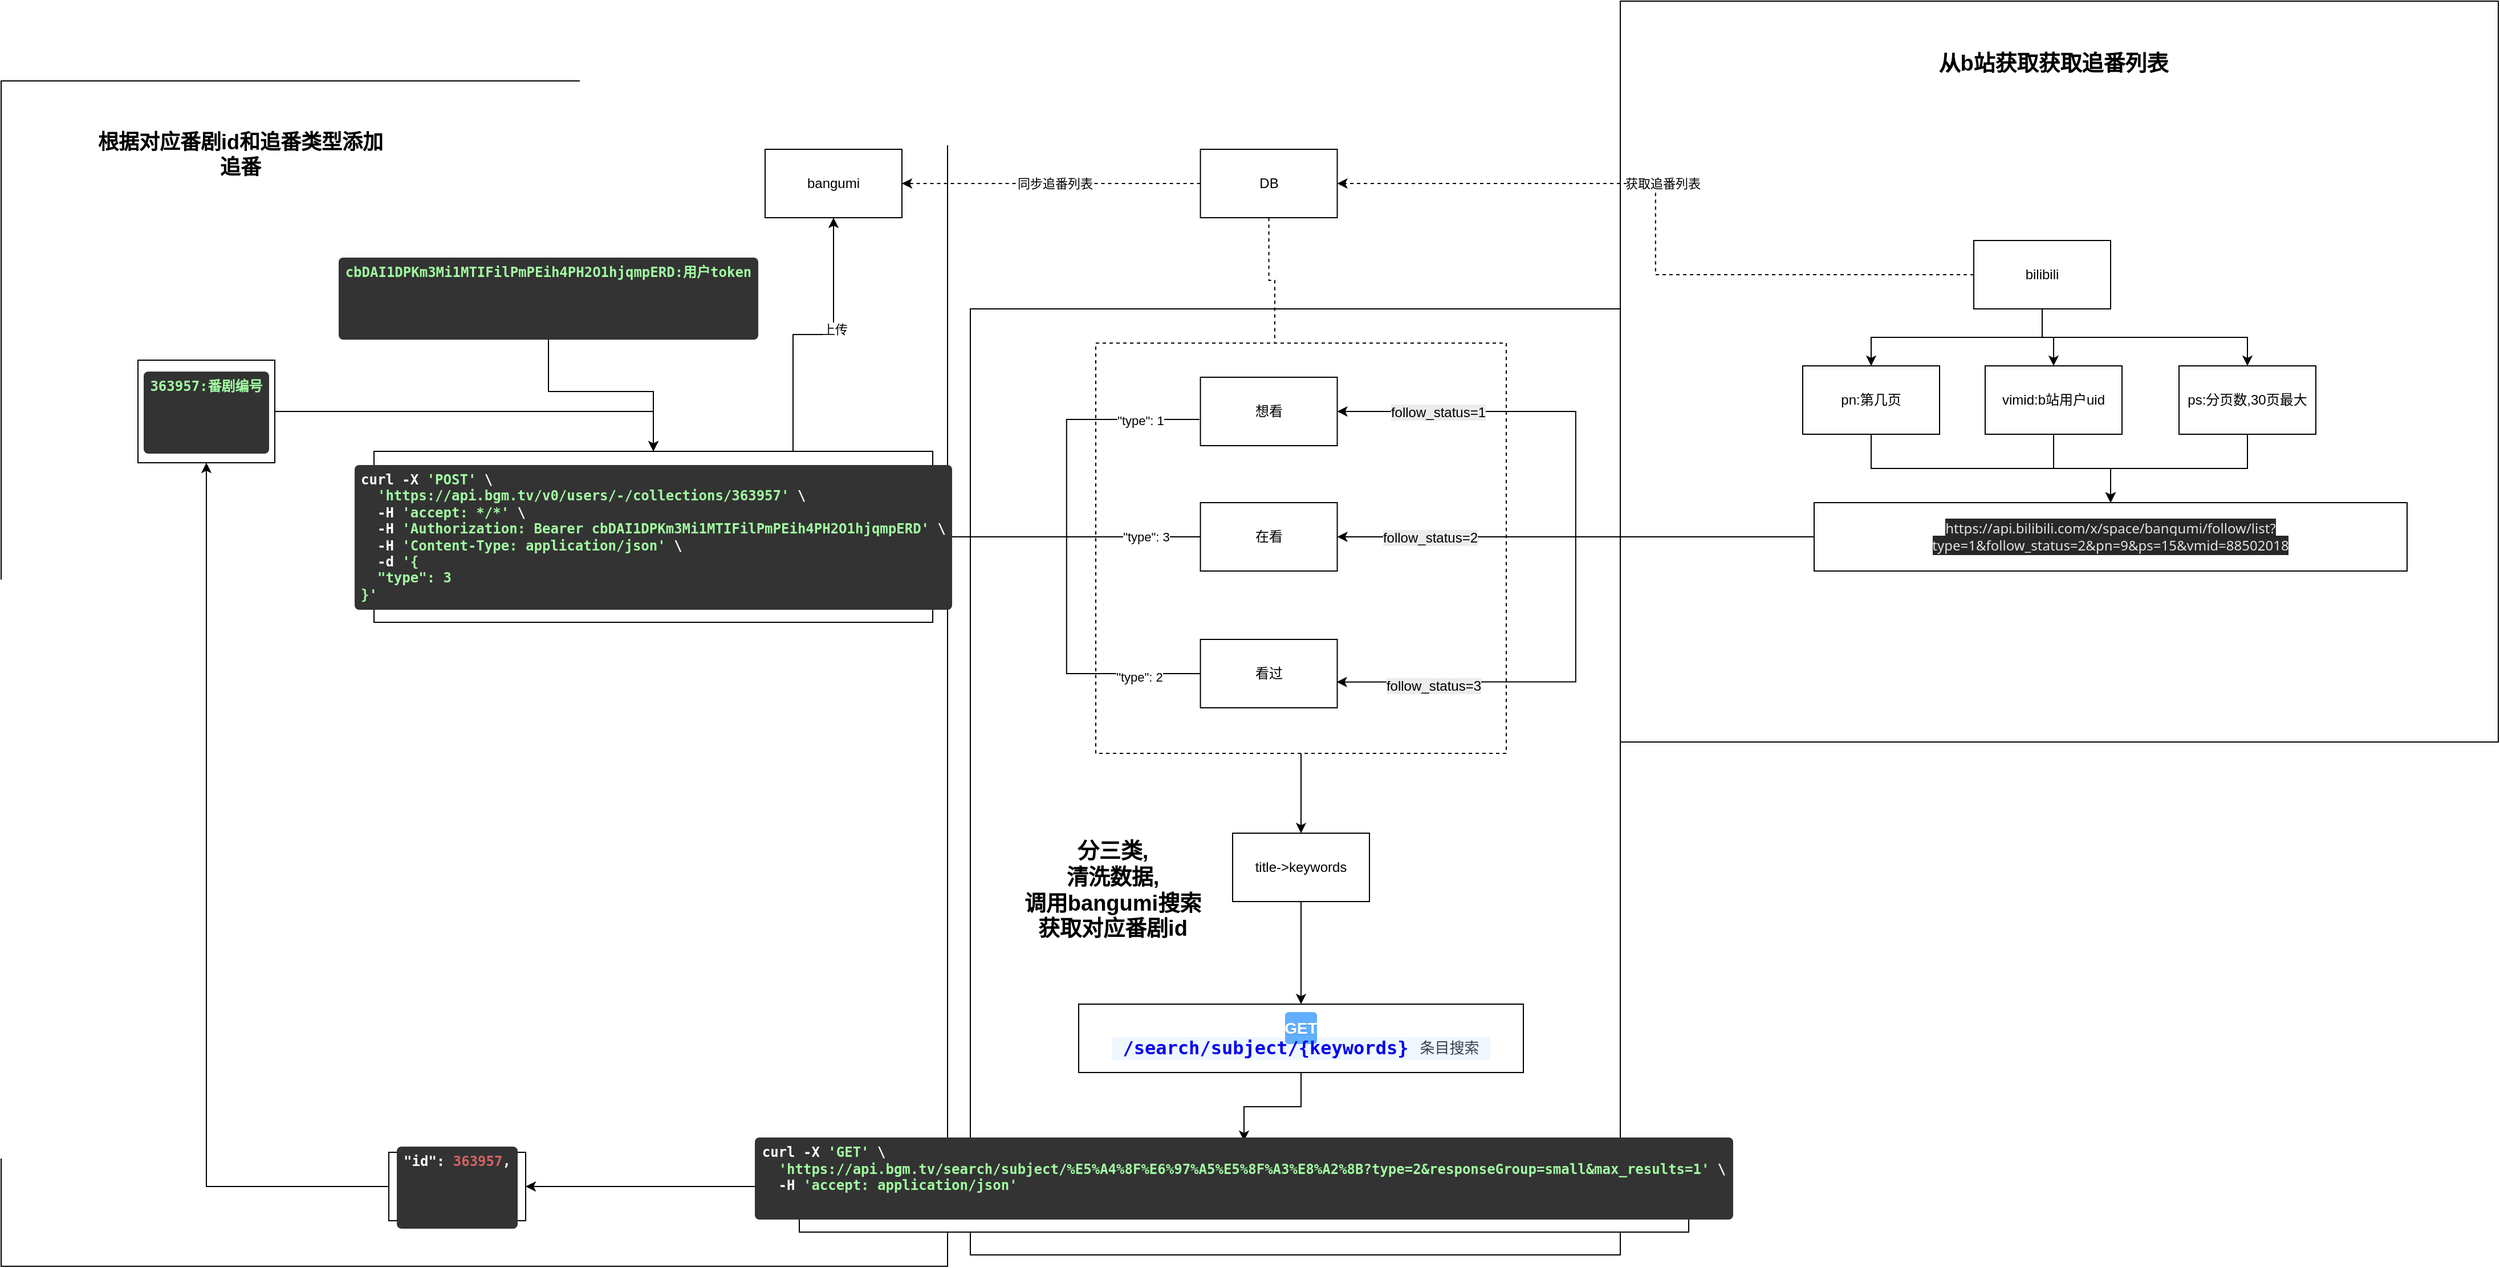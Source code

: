 <mxfile version="26.2.2">
  <diagram name="第 1 页" id="v8bQKyI1VtjSdaGTc1_a">
    <mxGraphModel dx="2330" dy="885" grid="1" gridSize="10" guides="1" tooltips="1" connect="1" arrows="1" fold="1" page="1" pageScale="1" pageWidth="827" pageHeight="1169" math="0" shadow="0">
      <root>
        <mxCell id="0" />
        <mxCell id="1" parent="0" />
        <mxCell id="V5U1fzhD4SJ5RaSjRA71-89" value="&lt;b&gt;&lt;font style=&quot;font-size: 19px;&quot;&gt;分三类,&lt;/font&gt;&lt;/b&gt;&lt;div&gt;&lt;b&gt;&lt;font style=&quot;font-size: 19px;&quot;&gt;清洗数据,&lt;/font&gt;&lt;/b&gt;&lt;div&gt;&lt;b&gt;&lt;font style=&quot;font-size: 19px;&quot;&gt;调用bangumi搜索&lt;/font&gt;&lt;/b&gt;&lt;/div&gt;&lt;div&gt;&lt;b&gt;&lt;font style=&quot;font-size: 19px;&quot;&gt;获取对应番剧id&lt;/font&gt;&lt;/b&gt;&lt;/div&gt;&lt;/div&gt;" style="text;html=1;align=center;verticalAlign=middle;whiteSpace=wrap;rounded=0;movable=1;resizable=1;rotatable=1;deletable=1;editable=1;locked=0;connectable=1;" vertex="1" parent="1">
          <mxGeometry x="120" y="750" width="230" height="160" as="geometry" />
        </mxCell>
        <mxCell id="V5U1fzhD4SJ5RaSjRA71-87" value="" style="rounded=0;whiteSpace=wrap;html=1;fillColor=none;movable=0;resizable=0;rotatable=0;deletable=0;editable=0;locked=1;connectable=0;" vertex="1" parent="1">
          <mxGeometry x="110" y="320" width="570" height="830" as="geometry" />
        </mxCell>
        <mxCell id="V5U1fzhD4SJ5RaSjRA71-91" value="&lt;font style=&quot;font-size: 18px;&quot;&gt;&lt;b style=&quot;&quot;&gt;根据对应番剧id和追番类型添加追番&lt;/b&gt;&lt;/font&gt;" style="text;html=1;align=center;verticalAlign=middle;whiteSpace=wrap;rounded=0;" vertex="1" parent="1">
          <mxGeometry x="-660" y="170" width="260" height="30" as="geometry" />
        </mxCell>
        <mxCell id="V5U1fzhD4SJ5RaSjRA71-90" value="" style="rounded=0;whiteSpace=wrap;html=1;fillColor=none;movable=0;resizable=0;rotatable=0;deletable=0;editable=0;locked=1;connectable=0;" vertex="1" parent="1">
          <mxGeometry x="-740" y="120" width="830" height="1040" as="geometry" />
        </mxCell>
        <mxCell id="V5U1fzhD4SJ5RaSjRA71-85" value="" style="rounded=0;whiteSpace=wrap;html=1;fillColor=none;movable=0;resizable=0;rotatable=0;deletable=0;editable=0;locked=1;connectable=0;" vertex="1" parent="1">
          <mxGeometry x="680" y="50" width="770" height="650" as="geometry" />
        </mxCell>
        <mxCell id="V5U1fzhD4SJ5RaSjRA71-1" value="bangumi" style="rounded=0;whiteSpace=wrap;html=1;" vertex="1" parent="1">
          <mxGeometry x="-70" y="180" width="120" height="60" as="geometry" />
        </mxCell>
        <mxCell id="V5U1fzhD4SJ5RaSjRA71-5" style="edgeStyle=orthogonalEdgeStyle;rounded=0;orthogonalLoop=1;jettySize=auto;html=1;exitX=0;exitY=0.5;exitDx=0;exitDy=0;entryX=1;entryY=0.5;entryDx=0;entryDy=0;dashed=1;" edge="1" parent="1" source="V5U1fzhD4SJ5RaSjRA71-2" target="V5U1fzhD4SJ5RaSjRA71-6">
          <mxGeometry relative="1" as="geometry">
            <mxPoint x="440" y="190" as="targetPoint" />
          </mxGeometry>
        </mxCell>
        <mxCell id="V5U1fzhD4SJ5RaSjRA71-7" value="获取追番列表" style="edgeLabel;html=1;align=center;verticalAlign=middle;resizable=0;points=[];" vertex="1" connectable="0" parent="V5U1fzhD4SJ5RaSjRA71-5">
          <mxGeometry x="0.127" y="-1" relative="1" as="geometry">
            <mxPoint x="6" y="1" as="offset" />
          </mxGeometry>
        </mxCell>
        <mxCell id="V5U1fzhD4SJ5RaSjRA71-35" style="edgeStyle=orthogonalEdgeStyle;rounded=0;orthogonalLoop=1;jettySize=auto;html=1;exitX=0.5;exitY=1;exitDx=0;exitDy=0;entryX=0.5;entryY=0;entryDx=0;entryDy=0;" edge="1" parent="1" source="V5U1fzhD4SJ5RaSjRA71-2" target="V5U1fzhD4SJ5RaSjRA71-34">
          <mxGeometry relative="1" as="geometry" />
        </mxCell>
        <mxCell id="V5U1fzhD4SJ5RaSjRA71-38" style="edgeStyle=orthogonalEdgeStyle;rounded=0;orthogonalLoop=1;jettySize=auto;html=1;exitX=0.5;exitY=1;exitDx=0;exitDy=0;" edge="1" parent="1" source="V5U1fzhD4SJ5RaSjRA71-2" target="V5U1fzhD4SJ5RaSjRA71-37">
          <mxGeometry relative="1" as="geometry" />
        </mxCell>
        <mxCell id="V5U1fzhD4SJ5RaSjRA71-48" style="edgeStyle=orthogonalEdgeStyle;rounded=0;orthogonalLoop=1;jettySize=auto;html=1;exitX=0.5;exitY=1;exitDx=0;exitDy=0;entryX=0.5;entryY=0;entryDx=0;entryDy=0;" edge="1" parent="1" source="V5U1fzhD4SJ5RaSjRA71-2" target="V5U1fzhD4SJ5RaSjRA71-47">
          <mxGeometry relative="1" as="geometry" />
        </mxCell>
        <mxCell id="V5U1fzhD4SJ5RaSjRA71-2" value="bilibili" style="rounded=0;whiteSpace=wrap;html=1;" vertex="1" parent="1">
          <mxGeometry x="990" y="260" width="120" height="60" as="geometry" />
        </mxCell>
        <mxCell id="V5U1fzhD4SJ5RaSjRA71-8" style="edgeStyle=orthogonalEdgeStyle;rounded=0;orthogonalLoop=1;jettySize=auto;html=1;exitX=0;exitY=0.5;exitDx=0;exitDy=0;entryX=1;entryY=0.5;entryDx=0;entryDy=0;dashed=1;" edge="1" parent="1" source="V5U1fzhD4SJ5RaSjRA71-6" target="V5U1fzhD4SJ5RaSjRA71-1">
          <mxGeometry relative="1" as="geometry" />
        </mxCell>
        <mxCell id="V5U1fzhD4SJ5RaSjRA71-9" value="同步追番列表" style="edgeLabel;html=1;align=center;verticalAlign=middle;resizable=0;points=[];" vertex="1" connectable="0" parent="V5U1fzhD4SJ5RaSjRA71-8">
          <mxGeometry x="-0.022" relative="1" as="geometry">
            <mxPoint as="offset" />
          </mxGeometry>
        </mxCell>
        <mxCell id="V5U1fzhD4SJ5RaSjRA71-6" value="DB" style="rounded=0;whiteSpace=wrap;html=1;" vertex="1" parent="1">
          <mxGeometry x="311.77" y="180" width="120" height="60" as="geometry" />
        </mxCell>
        <mxCell id="V5U1fzhD4SJ5RaSjRA71-17" style="edgeStyle=orthogonalEdgeStyle;rounded=0;orthogonalLoop=1;jettySize=auto;html=1;exitX=-0.008;exitY=0.617;exitDx=0;exitDy=0;exitPerimeter=0;entryX=1;entryY=0.5;entryDx=0;entryDy=0;" edge="1" parent="1" source="V5U1fzhD4SJ5RaSjRA71-10" target="V5U1fzhD4SJ5RaSjRA71-24">
          <mxGeometry relative="1" as="geometry">
            <mxPoint x="300" y="310" as="targetPoint" />
            <mxPoint x="519" y="390" as="sourcePoint" />
          </mxGeometry>
        </mxCell>
        <mxCell id="V5U1fzhD4SJ5RaSjRA71-22" value="&quot;type&quot;: 1" style="edgeLabel;html=1;align=center;verticalAlign=middle;resizable=0;points=[];" vertex="1" connectable="0" parent="V5U1fzhD4SJ5RaSjRA71-17">
          <mxGeometry x="-0.409" y="1" relative="1" as="geometry">
            <mxPoint x="47" as="offset" />
          </mxGeometry>
        </mxCell>
        <mxCell id="V5U1fzhD4SJ5RaSjRA71-10" value="想看" style="rounded=0;whiteSpace=wrap;html=1;" vertex="1" parent="1">
          <mxGeometry x="311.77" y="380" width="120" height="60" as="geometry" />
        </mxCell>
        <mxCell id="V5U1fzhD4SJ5RaSjRA71-18" style="edgeStyle=orthogonalEdgeStyle;rounded=0;orthogonalLoop=1;jettySize=auto;html=1;exitX=0;exitY=0.5;exitDx=0;exitDy=0;entryX=1;entryY=0.5;entryDx=0;entryDy=0;" edge="1" parent="1" source="V5U1fzhD4SJ5RaSjRA71-11" target="V5U1fzhD4SJ5RaSjRA71-24">
          <mxGeometry relative="1" as="geometry">
            <mxPoint x="539" y="540" as="sourcePoint" />
            <mxPoint x="240" y="400" as="targetPoint" />
          </mxGeometry>
        </mxCell>
        <mxCell id="V5U1fzhD4SJ5RaSjRA71-21" value="&quot;type&quot;: 3" style="edgeLabel;html=1;align=center;verticalAlign=middle;resizable=0;points=[];" vertex="1" connectable="0" parent="V5U1fzhD4SJ5RaSjRA71-18">
          <mxGeometry x="-0.589" relative="1" as="geometry">
            <mxPoint as="offset" />
          </mxGeometry>
        </mxCell>
        <mxCell id="V5U1fzhD4SJ5RaSjRA71-11" value="在看" style="rounded=0;whiteSpace=wrap;html=1;" vertex="1" parent="1">
          <mxGeometry x="311.77" y="490" width="120" height="60" as="geometry" />
        </mxCell>
        <mxCell id="V5U1fzhD4SJ5RaSjRA71-19" style="edgeStyle=orthogonalEdgeStyle;rounded=0;orthogonalLoop=1;jettySize=auto;html=1;exitX=0;exitY=0.5;exitDx=0;exitDy=0;entryX=1;entryY=0.5;entryDx=0;entryDy=0;" edge="1" parent="1" source="V5U1fzhD4SJ5RaSjRA71-12" target="V5U1fzhD4SJ5RaSjRA71-24">
          <mxGeometry relative="1" as="geometry">
            <mxPoint x="559" y="730" as="sourcePoint" />
            <mxPoint x="130" y="460" as="targetPoint" />
          </mxGeometry>
        </mxCell>
        <mxCell id="V5U1fzhD4SJ5RaSjRA71-23" value="&quot;type&quot;: 2" style="edgeLabel;html=1;align=center;verticalAlign=middle;resizable=0;points=[];" vertex="1" connectable="0" parent="V5U1fzhD4SJ5RaSjRA71-19">
          <mxGeometry x="-0.694" y="3" relative="1" as="geometry">
            <mxPoint as="offset" />
          </mxGeometry>
        </mxCell>
        <mxCell id="V5U1fzhD4SJ5RaSjRA71-12" value="看过" style="rounded=0;whiteSpace=wrap;html=1;" vertex="1" parent="1">
          <mxGeometry x="311.77" y="610" width="120" height="60" as="geometry" />
        </mxCell>
        <mxCell id="V5U1fzhD4SJ5RaSjRA71-45" style="edgeStyle=orthogonalEdgeStyle;rounded=0;orthogonalLoop=1;jettySize=auto;html=1;exitX=0.75;exitY=0;exitDx=0;exitDy=0;entryX=0.5;entryY=1;entryDx=0;entryDy=0;" edge="1" parent="1" source="V5U1fzhD4SJ5RaSjRA71-24" target="V5U1fzhD4SJ5RaSjRA71-1">
          <mxGeometry relative="1" as="geometry" />
        </mxCell>
        <mxCell id="V5U1fzhD4SJ5RaSjRA71-46" value="上传" style="edgeLabel;html=1;align=center;verticalAlign=middle;resizable=0;points=[];" vertex="1" connectable="0" parent="V5U1fzhD4SJ5RaSjRA71-45">
          <mxGeometry x="0.188" y="-1" relative="1" as="geometry">
            <mxPoint as="offset" />
          </mxGeometry>
        </mxCell>
        <mxCell id="V5U1fzhD4SJ5RaSjRA71-24" value="&lt;pre style=&quot;box-sizing: border-box; max-height: 400px; min-height: 6em; overflow: auto; background: rgb(51, 51, 51); border-radius: 4px; hyphens: auto; margin-top: 0px; margin-bottom: 0px; padding: 0.5em; text-wrap-mode: wrap; word-break: break-word; overflow-wrap: break-word; color: white; font-weight: 600; text-align: start;&quot; class=&quot;curl microlight&quot;&gt;&lt;code style=&quot;box-sizing: border-box; font-family: Consolas, monaco, monospace; font-size: 1em; text-wrap-mode: nowrap;&quot; class=&quot;language-bash&quot;&gt;&lt;span style=&quot;box-sizing: inherit;&quot;&gt;curl -X &lt;/span&gt;&lt;span style=&quot;box-sizing: inherit; color: rgb(162, 252, 162);&quot;&gt;&#39;POST&#39;&lt;/span&gt;&lt;span style=&quot;box-sizing: inherit;&quot;&gt; \&lt;br/&gt;&lt;/span&gt;&lt;span style=&quot;box-sizing: inherit;&quot;&gt;  &lt;/span&gt;&lt;span style=&quot;box-sizing: inherit; color: rgb(162, 252, 162);&quot;&gt;&#39;https://api.bgm.tv/v0/users/-/collections/363957&#39;&lt;/span&gt;&lt;span style=&quot;box-sizing: inherit;&quot;&gt; \&lt;br/&gt;&lt;/span&gt;&lt;span style=&quot;box-sizing: inherit;&quot;&gt;  -H &lt;/span&gt;&lt;span style=&quot;box-sizing: inherit; color: rgb(162, 252, 162);&quot;&gt;&#39;accept: */*&#39;&lt;/span&gt;&lt;span style=&quot;box-sizing: inherit;&quot;&gt; \&lt;br/&gt;&lt;/span&gt;&lt;span style=&quot;box-sizing: inherit;&quot;&gt;  -H &lt;/span&gt;&lt;span style=&quot;box-sizing: inherit; color: rgb(162, 252, 162);&quot;&gt;&#39;Authorization: Bearer cbDAI1DPKm3Mi1MTIFilPmPEih4PH2O1hjqmpERD&#39;&lt;/span&gt;&lt;span style=&quot;box-sizing: inherit;&quot;&gt; \&lt;br/&gt;&lt;/span&gt;&lt;span style=&quot;box-sizing: inherit;&quot;&gt;  -H &lt;/span&gt;&lt;span style=&quot;box-sizing: inherit; color: rgb(162, 252, 162);&quot;&gt;&#39;Content-Type: application/json&#39;&lt;/span&gt;&lt;span style=&quot;box-sizing: inherit;&quot;&gt; \&lt;br/&gt;&lt;/span&gt;&lt;span style=&quot;box-sizing: inherit;&quot;&gt;  -d &lt;/span&gt;&lt;span style=&quot;box-sizing: inherit; color: rgb(162, 252, 162);&quot;&gt;&#39;{&lt;br/&gt;&lt;/span&gt;&lt;span style=&quot;box-sizing: inherit; color: rgb(162, 252, 162);&quot;&gt;  &quot;type&quot;: 3&lt;br/&gt;&lt;/span&gt;&lt;span style=&quot;box-sizing: inherit; color: rgb(162, 252, 162);&quot;&gt;}&#39;&lt;/span&gt;&lt;/code&gt;&lt;/pre&gt;" style="rounded=0;whiteSpace=wrap;html=1;" vertex="1" parent="1">
          <mxGeometry x="-413" y="445" width="490" height="150" as="geometry" />
        </mxCell>
        <mxCell id="V5U1fzhD4SJ5RaSjRA71-26" style="edgeStyle=orthogonalEdgeStyle;rounded=0;orthogonalLoop=1;jettySize=auto;html=1;exitX=0;exitY=0.5;exitDx=0;exitDy=0;entryX=1;entryY=0.5;entryDx=0;entryDy=0;" edge="1" parent="1" source="V5U1fzhD4SJ5RaSjRA71-25" target="V5U1fzhD4SJ5RaSjRA71-10">
          <mxGeometry relative="1" as="geometry">
            <mxPoint x="510" y="400" as="targetPoint" />
          </mxGeometry>
        </mxCell>
        <mxCell id="V5U1fzhD4SJ5RaSjRA71-29" value="&lt;span style=&quot;font-size: 12px; text-wrap-mode: wrap; background-color: rgb(236, 236, 236);&quot;&gt;follow_status=1&lt;/span&gt;" style="edgeLabel;html=1;align=center;verticalAlign=middle;resizable=0;points=[];" vertex="1" connectable="0" parent="V5U1fzhD4SJ5RaSjRA71-26">
          <mxGeometry x="0.668" y="2" relative="1" as="geometry">
            <mxPoint y="-1" as="offset" />
          </mxGeometry>
        </mxCell>
        <mxCell id="V5U1fzhD4SJ5RaSjRA71-27" style="edgeStyle=orthogonalEdgeStyle;rounded=0;orthogonalLoop=1;jettySize=auto;html=1;" edge="1" parent="1" source="V5U1fzhD4SJ5RaSjRA71-25" target="V5U1fzhD4SJ5RaSjRA71-11">
          <mxGeometry relative="1" as="geometry" />
        </mxCell>
        <mxCell id="V5U1fzhD4SJ5RaSjRA71-33" value="&lt;span style=&quot;font-size: 12px; text-wrap-mode: wrap; background-color: rgb(236, 236, 236);&quot;&gt;follow_status=2&lt;/span&gt;" style="edgeLabel;html=1;align=center;verticalAlign=middle;resizable=0;points=[];" vertex="1" connectable="0" parent="V5U1fzhD4SJ5RaSjRA71-27">
          <mxGeometry x="0.612" y="1" relative="1" as="geometry">
            <mxPoint as="offset" />
          </mxGeometry>
        </mxCell>
        <mxCell id="V5U1fzhD4SJ5RaSjRA71-25" value="&lt;span style=&quot;color: rgb(227, 227, 227); font-family: system-ui, sans-serif; text-align: start; background-color: rgb(40, 40, 40);&quot;&gt;https://api.bilibili.com/x/space/bangumi/follow/list?type=1&amp;amp;follow_status=2&amp;amp;pn=9&amp;amp;ps=15&amp;amp;vmid=88502018&lt;/span&gt;" style="rounded=0;whiteSpace=wrap;html=1;" vertex="1" parent="1">
          <mxGeometry x="850" y="490" width="520" height="60" as="geometry" />
        </mxCell>
        <mxCell id="V5U1fzhD4SJ5RaSjRA71-28" style="edgeStyle=orthogonalEdgeStyle;rounded=0;orthogonalLoop=1;jettySize=auto;html=1;entryX=0.996;entryY=0.622;entryDx=0;entryDy=0;entryPerimeter=0;" edge="1" parent="1" source="V5U1fzhD4SJ5RaSjRA71-25" target="V5U1fzhD4SJ5RaSjRA71-12">
          <mxGeometry relative="1" as="geometry" />
        </mxCell>
        <mxCell id="V5U1fzhD4SJ5RaSjRA71-30" value="&lt;span style=&quot;font-size: 12px; text-wrap-mode: wrap; background-color: rgb(236, 236, 236);&quot;&gt;follow_status=3&lt;/span&gt;" style="edgeLabel;html=1;align=center;verticalAlign=middle;resizable=0;points=[];" vertex="1" connectable="0" parent="V5U1fzhD4SJ5RaSjRA71-28">
          <mxGeometry x="0.74" y="3" relative="1" as="geometry">
            <mxPoint x="13" as="offset" />
          </mxGeometry>
        </mxCell>
        <mxCell id="V5U1fzhD4SJ5RaSjRA71-36" style="edgeStyle=orthogonalEdgeStyle;rounded=0;orthogonalLoop=1;jettySize=auto;html=1;" edge="1" parent="1" source="V5U1fzhD4SJ5RaSjRA71-34" target="V5U1fzhD4SJ5RaSjRA71-25">
          <mxGeometry relative="1" as="geometry" />
        </mxCell>
        <mxCell id="V5U1fzhD4SJ5RaSjRA71-34" value="vimid:b站用户uid" style="rounded=0;whiteSpace=wrap;html=1;" vertex="1" parent="1">
          <mxGeometry x="1000" y="370" width="120" height="60" as="geometry" />
        </mxCell>
        <mxCell id="V5U1fzhD4SJ5RaSjRA71-39" style="edgeStyle=orthogonalEdgeStyle;rounded=0;orthogonalLoop=1;jettySize=auto;html=1;exitX=0.5;exitY=1;exitDx=0;exitDy=0;" edge="1" parent="1" source="V5U1fzhD4SJ5RaSjRA71-37" target="V5U1fzhD4SJ5RaSjRA71-25">
          <mxGeometry relative="1" as="geometry" />
        </mxCell>
        <mxCell id="V5U1fzhD4SJ5RaSjRA71-37" value="ps:分页数,30页最大" style="rounded=0;whiteSpace=wrap;html=1;" vertex="1" parent="1">
          <mxGeometry x="1170" y="370" width="120" height="60" as="geometry" />
        </mxCell>
        <mxCell id="V5U1fzhD4SJ5RaSjRA71-44" style="edgeStyle=orthogonalEdgeStyle;rounded=0;orthogonalLoop=1;jettySize=auto;html=1;" edge="1" parent="1" source="V5U1fzhD4SJ5RaSjRA71-42" target="V5U1fzhD4SJ5RaSjRA71-24">
          <mxGeometry relative="1" as="geometry" />
        </mxCell>
        <mxCell id="V5U1fzhD4SJ5RaSjRA71-42" value="&lt;pre style=&quot;box-sizing: border-box; max-height: 400px; min-height: 6em; overflow: auto; background: rgb(51, 51, 51); border-radius: 4px; hyphens: auto; margin-top: 0px; margin-bottom: 0px; padding: 0.5em; text-wrap-mode: wrap; word-break: break-word; overflow-wrap: break-word; color: white; font-weight: 600; text-align: start;&quot; class=&quot;curl microlight&quot;&gt;&lt;code style=&quot;box-sizing: border-box; font-family: Consolas, monaco, monospace; font-size: 1em; text-wrap-mode: nowrap;&quot; class=&quot;language-bash&quot;&gt;&lt;span style=&quot;box-sizing: inherit; color: rgb(162, 252, 162);&quot;&gt;cbDAI1DPKm3Mi1MTIFilPmPEih4PH2O1hjqmpERD:用户token&lt;/span&gt;&lt;/code&gt;&lt;/pre&gt;" style="rounded=0;whiteSpace=wrap;html=1;" vertex="1" parent="1">
          <mxGeometry x="-380" y="280" width="240" height="60" as="geometry" />
        </mxCell>
        <mxCell id="V5U1fzhD4SJ5RaSjRA71-49" style="edgeStyle=orthogonalEdgeStyle;rounded=0;orthogonalLoop=1;jettySize=auto;html=1;exitX=0.5;exitY=1;exitDx=0;exitDy=0;entryX=0.5;entryY=0;entryDx=0;entryDy=0;" edge="1" parent="1" source="V5U1fzhD4SJ5RaSjRA71-47" target="V5U1fzhD4SJ5RaSjRA71-25">
          <mxGeometry relative="1" as="geometry" />
        </mxCell>
        <mxCell id="V5U1fzhD4SJ5RaSjRA71-47" value="pn:第几页" style="rounded=0;whiteSpace=wrap;html=1;" vertex="1" parent="1">
          <mxGeometry x="840" y="370" width="120" height="60" as="geometry" />
        </mxCell>
        <mxCell id="V5U1fzhD4SJ5RaSjRA71-52" style="edgeStyle=orthogonalEdgeStyle;rounded=0;orthogonalLoop=1;jettySize=auto;html=1;entryX=0.5;entryY=0;entryDx=0;entryDy=0;" edge="1" parent="1" source="V5U1fzhD4SJ5RaSjRA71-51" target="V5U1fzhD4SJ5RaSjRA71-24">
          <mxGeometry relative="1" as="geometry" />
        </mxCell>
        <mxCell id="V5U1fzhD4SJ5RaSjRA71-51" value="&lt;pre style=&quot;box-sizing: border-box; max-height: 400px; min-height: 6em; overflow: auto; background: rgb(51, 51, 51); border-radius: 4px; hyphens: auto; margin-top: 0px; margin-bottom: 0px; padding: 0.5em; text-wrap-mode: wrap; word-break: break-word; overflow-wrap: break-word; color: white; font-weight: 600; text-align: start;&quot; class=&quot;curl microlight&quot;&gt;&lt;code style=&quot;box-sizing: border-box; font-family: Consolas, monaco, monospace; font-size: 1em; text-wrap-mode: nowrap;&quot; class=&quot;language-bash&quot;&gt;&lt;span style=&quot;box-sizing: inherit; color: rgb(162, 252, 162);&quot;&gt;363957:番剧编号&lt;/span&gt;&lt;/code&gt;&lt;/pre&gt;" style="rounded=0;whiteSpace=wrap;html=1;" vertex="1" parent="1">
          <mxGeometry x="-620" y="365" width="120" height="90" as="geometry" />
        </mxCell>
        <mxCell id="V5U1fzhD4SJ5RaSjRA71-54" style="edgeStyle=orthogonalEdgeStyle;rounded=0;orthogonalLoop=1;jettySize=auto;html=1;exitX=0.5;exitY=1;exitDx=0;exitDy=0;entryX=0.5;entryY=0;entryDx=0;entryDy=0;" edge="1" parent="1" source="V5U1fzhD4SJ5RaSjRA71-53" target="V5U1fzhD4SJ5RaSjRA71-80">
          <mxGeometry relative="1" as="geometry">
            <mxPoint x="399.667" y="810" as="targetPoint" />
          </mxGeometry>
        </mxCell>
        <mxCell id="V5U1fzhD4SJ5RaSjRA71-53" value="" style="whiteSpace=wrap;html=1;aspect=fixed;fillColor=none;dashed=1;" vertex="1" parent="1">
          <mxGeometry x="220" y="350" width="360" height="360" as="geometry" />
        </mxCell>
        <mxCell id="V5U1fzhD4SJ5RaSjRA71-74" style="edgeStyle=orthogonalEdgeStyle;rounded=0;orthogonalLoop=1;jettySize=auto;html=1;" edge="1" parent="1" source="V5U1fzhD4SJ5RaSjRA71-72" target="V5U1fzhD4SJ5RaSjRA71-73">
          <mxGeometry relative="1" as="geometry" />
        </mxCell>
        <mxCell id="V5U1fzhD4SJ5RaSjRA71-72" value="&lt;span style=&quot;box-sizing: inherit; background: rgb(97, 175, 254); border-radius: 3px; color: rgb(255, 255, 255); font-family: sans-serif; font-size: 14px; font-weight: 700; min-width: 80px; padding: 6px 0px; text-shadow: rgba(0, 0, 0, 0.1) 0px 1px 0px;&quot; data-immersive-translate-paragraph=&quot;1&quot; data-immersive-translate-walked=&quot;e577b2b6-e2e0-4eb1-a472-e89e9b268068&quot; class=&quot;opblock-summary-method&quot;&gt;GET&lt;/span&gt;&lt;div style=&quot;box-sizing: border-box; align-items: center; display: flex; flex-flow: wrap; flex-grow: 1; gap: 0px 10px; padding: 0px 10px; color: rgb(59, 65, 81); font-family: sans-serif; font-size: medium; text-align: start; background-color: rgba(97, 175, 254, 0.1);&quot; data-immersive-translate-walked=&quot;e577b2b6-e2e0-4eb1-a472-e89e9b268068&quot; class=&quot;opblock-summary-path-description-wrapper&quot;&gt;&lt;span style=&quot;box-sizing: inherit; align-items: center; display: flex; font-family: monospace; font-size: 16px; font-weight: 600; word-break: break-word; flex-shrink: 1;&quot; data-immersive-translate-walked=&quot;e577b2b6-e2e0-4eb1-a472-e89e9b268068&quot; data-path=&quot;/search/subject/{keywords}&quot; class=&quot;opblock-summary-path&quot;&gt;&lt;a style=&quot;box-sizing: border-box; background-color: transparent; display: inline; cursor: pointer; text-decoration: inherit;&quot; data-immersive-translate-walked=&quot;e577b2b6-e2e0-4eb1-a472-e89e9b268068&quot; href=&quot;https://bangumi.github.io/api/#/%E6%90%9C%E7%B4%A2/searchSubjectByKeywords&quot; class=&quot;nostyle&quot;&gt;&lt;span style=&quot;box-sizing: inherit;&quot; data-immersive-translate-paragraph=&quot;1&quot; data-immersive-translate-walked=&quot;e577b2b6-e2e0-4eb1-a472-e89e9b268068&quot;&gt;/search&lt;wbr style=&quot;box-sizing: inherit;&quot;&gt;/subject&lt;wbr style=&quot;box-sizing: inherit;&quot;&gt;/{keywords}&lt;/span&gt;&lt;/a&gt;&lt;/span&gt;&lt;div style=&quot;box-sizing: border-box; font-size: 13px; word-break: break-word;&quot; data-immersive-translate-walked=&quot;e577b2b6-e2e0-4eb1-a472-e89e9b268068&quot; class=&quot;opblock-summary-description&quot;&gt;条目搜索&lt;/div&gt;&lt;/div&gt;" style="rounded=0;whiteSpace=wrap;html=1;" vertex="1" parent="1">
          <mxGeometry x="205" y="930" width="390" height="60" as="geometry" />
        </mxCell>
        <mxCell id="V5U1fzhD4SJ5RaSjRA71-78" style="edgeStyle=orthogonalEdgeStyle;rounded=0;orthogonalLoop=1;jettySize=auto;html=1;entryX=1;entryY=0.5;entryDx=0;entryDy=0;" edge="1" parent="1" source="V5U1fzhD4SJ5RaSjRA71-73" target="V5U1fzhD4SJ5RaSjRA71-76">
          <mxGeometry relative="1" as="geometry" />
        </mxCell>
        <UserObject label="&#xa;&lt;pre style=&quot;box-sizing: border-box; font-family: monospace; font-size: 12px; max-height: 400px; min-height: 6em; overflow: auto; background: rgb(51, 51, 51); border-radius: 4px; hyphens: auto; margin: 0px; padding: 0.5em; white-space: pre-wrap; word-break: break-word; overflow-wrap: break-word; color: white; font-weight: 600; font-style: normal; font-variant-ligatures: normal; font-variant-caps: normal; letter-spacing: normal; orphans: 2; text-align: start; text-indent: 0px; text-transform: none; widows: 2; word-spacing: 0px; -webkit-text-stroke-width: 0px; text-decoration-thickness: initial; text-decoration-style: initial; text-decoration-color: initial; display: block;&quot; class=&quot;curl microlight&quot;&gt;&lt;code style=&quot;box-sizing: border-box; font-family: Consolas, monaco, monospace; font-size: 1em; white-space: pre;&quot; class=&quot;language-bash&quot;&gt;&lt;span style=&quot;box-sizing: inherit;&quot;&gt;curl -X &lt;/span&gt;&lt;span style=&quot;box-sizing: inherit; color: rgb(162, 252, 162);&quot;&gt;&#39;GET&#39;&lt;/span&gt;&lt;span style=&quot;box-sizing: inherit;&quot;&gt; \&#xa;&lt;/span&gt;&lt;span style=&quot;box-sizing: inherit;&quot;&gt;  &lt;/span&gt;&lt;span style=&quot;box-sizing: inherit; color: rgb(162, 252, 162);&quot;&gt;&#39;https://api.bgm.tv/search/subject/%E5%A4%8F%E6%97%A5%E5%8F%A3%E8%A2%8B?type=2&amp;amp;responseGroup=small&amp;amp;max_results=1&#39;&lt;/span&gt;&lt;span style=&quot;box-sizing: inherit;&quot;&gt; \&#xa;&lt;/span&gt;&lt;span style=&quot;box-sizing: inherit;&quot;&gt;  -H &lt;/span&gt;&lt;span style=&quot;box-sizing: inherit; color: rgb(162, 252, 162);&quot;&gt;&#39;accept: application/json&#39;&lt;/span&gt;&lt;/code&gt;&lt;/pre&gt;&#xa;&#xa;" link="&#xa;&lt;pre style=&quot;box-sizing: border-box; font-family: monospace; font-size: 12px; max-height: 400px; min-height: 6em; overflow: auto; background: rgb(51, 51, 51); border-radius: 4px; hyphens: auto; margin: 0px; padding: 0.5em; white-space: pre-wrap; word-break: break-word; overflow-wrap: break-word; color: white; font-weight: 600; font-style: normal; font-variant-ligatures: normal; font-variant-caps: normal; letter-spacing: normal; orphans: 2; text-align: start; text-indent: 0px; text-transform: none; widows: 2; word-spacing: 0px; -webkit-text-stroke-width: 0px; text-decoration-thickness: initial; text-decoration-style: initial; text-decoration-color: initial; display: block;&quot; class=&quot;curl microlight&quot;&gt;&lt;code style=&quot;box-sizing: border-box; font-family: Consolas, monaco, monospace; font-size: 1em; white-space: pre;&quot; class=&quot;language-bash&quot;&gt;&lt;span style=&quot;box-sizing: inherit;&quot;&gt;curl -X &lt;/span&gt;&lt;span style=&quot;box-sizing: inherit; color: rgb(162, 252, 162);&quot;&gt;&#39;GET&#39;&lt;/span&gt;&lt;span style=&quot;box-sizing: inherit;&quot;&gt; \&#xa;&lt;/span&gt;&lt;span style=&quot;box-sizing: inherit;&quot;&gt;  &lt;/span&gt;&lt;span style=&quot;box-sizing: inherit; color: rgb(162, 252, 162);&quot;&gt;&#39;https://api.bgm.tv/search/subject/%E5%A4%8F%E6%97%A5%E5%8F%A3%E8%A2%8B?type=2&amp;amp;responseGroup=small&amp;amp;max_results=1&#39;&lt;/span&gt;&lt;span style=&quot;box-sizing: inherit;&quot;&gt; \&#xa;&lt;/span&gt;&lt;span style=&quot;box-sizing: inherit;&quot;&gt;  -H &lt;/span&gt;&lt;span style=&quot;box-sizing: inherit; color: rgb(162, 252, 162);&quot;&gt;&#39;accept: application/json&#39;&lt;/span&gt;&lt;/code&gt;&lt;/pre&gt;&#xa;&#xa;" id="V5U1fzhD4SJ5RaSjRA71-73">
          <mxCell style="rounded=0;whiteSpace=wrap;html=1;" vertex="1" parent="1">
            <mxGeometry x="-40" y="1050" width="780" height="80" as="geometry" />
          </mxCell>
        </UserObject>
        <mxCell id="V5U1fzhD4SJ5RaSjRA71-77" style="edgeStyle=orthogonalEdgeStyle;rounded=0;orthogonalLoop=1;jettySize=auto;html=1;entryX=0.5;entryY=1;entryDx=0;entryDy=0;" edge="1" parent="1" source="V5U1fzhD4SJ5RaSjRA71-76" target="V5U1fzhD4SJ5RaSjRA71-51">
          <mxGeometry relative="1" as="geometry" />
        </mxCell>
        <mxCell id="V5U1fzhD4SJ5RaSjRA71-76" value="&lt;pre style=&quot;box-sizing: border-box; max-height: 400px; min-height: 6em; overflow: auto; background: rgb(51, 51, 51); border-radius: 4px; hyphens: auto; margin-top: 0px; margin-bottom: 0px; padding: 0.5em; text-wrap-mode: wrap; word-break: break-word; overflow-wrap: break-word; color: white; font-weight: 600; text-align: start;&quot; class=&quot;microlight&quot;&gt;&lt;code style=&quot;box-sizing: border-box; font-family: Consolas, monaco, monospace; font-size: 1em; word-break: break-all; text-wrap-mode: nowrap;&quot; class=&quot;language-json&quot;&gt;&lt;span style=&quot;box-sizing: inherit;&quot; class=&quot;hljs-attr&quot;&gt;&quot;id&quot;&lt;/span&gt;&lt;span style=&quot;box-sizing: inherit;&quot;&gt;: &lt;/span&gt;&lt;span style=&quot;box-sizing: inherit; color: rgb(211, 99, 99);&quot;&gt;363957&lt;/span&gt;&lt;span style=&quot;box-sizing: inherit;&quot;&gt;,&lt;/span&gt;&lt;/code&gt;&lt;/pre&gt;" style="rounded=0;whiteSpace=wrap;html=1;" vertex="1" parent="1">
          <mxGeometry x="-400" y="1060" width="120" height="60" as="geometry" />
        </mxCell>
        <mxCell id="V5U1fzhD4SJ5RaSjRA71-81" style="edgeStyle=orthogonalEdgeStyle;rounded=0;orthogonalLoop=1;jettySize=auto;html=1;" edge="1" parent="1" source="V5U1fzhD4SJ5RaSjRA71-80" target="V5U1fzhD4SJ5RaSjRA71-72">
          <mxGeometry relative="1" as="geometry" />
        </mxCell>
        <mxCell id="V5U1fzhD4SJ5RaSjRA71-80" value="title-&amp;gt;keywords" style="rounded=0;whiteSpace=wrap;html=1;" vertex="1" parent="1">
          <mxGeometry x="340" y="780" width="120" height="60" as="geometry" />
        </mxCell>
        <mxCell id="V5U1fzhD4SJ5RaSjRA71-86" value="&lt;b&gt;&lt;font style=&quot;font-size: 19px;&quot;&gt;从b站获取获取追番列表&lt;/font&gt;&lt;/b&gt;" style="text;html=1;align=center;verticalAlign=middle;whiteSpace=wrap;rounded=0;movable=0;resizable=0;rotatable=0;deletable=0;editable=0;locked=1;connectable=0;" vertex="1" parent="1">
          <mxGeometry x="950" y="90" width="220" height="30" as="geometry" />
        </mxCell>
        <mxCell id="V5U1fzhD4SJ5RaSjRA71-92" style="edgeStyle=orthogonalEdgeStyle;rounded=0;orthogonalLoop=1;jettySize=auto;html=1;entryX=0.436;entryY=-0.002;entryDx=0;entryDy=0;entryPerimeter=0;strokeColor=default;endArrow=none;startFill=0;dashed=1;" edge="1" parent="1" source="V5U1fzhD4SJ5RaSjRA71-6" target="V5U1fzhD4SJ5RaSjRA71-53">
          <mxGeometry relative="1" as="geometry" />
        </mxCell>
      </root>
    </mxGraphModel>
  </diagram>
</mxfile>
